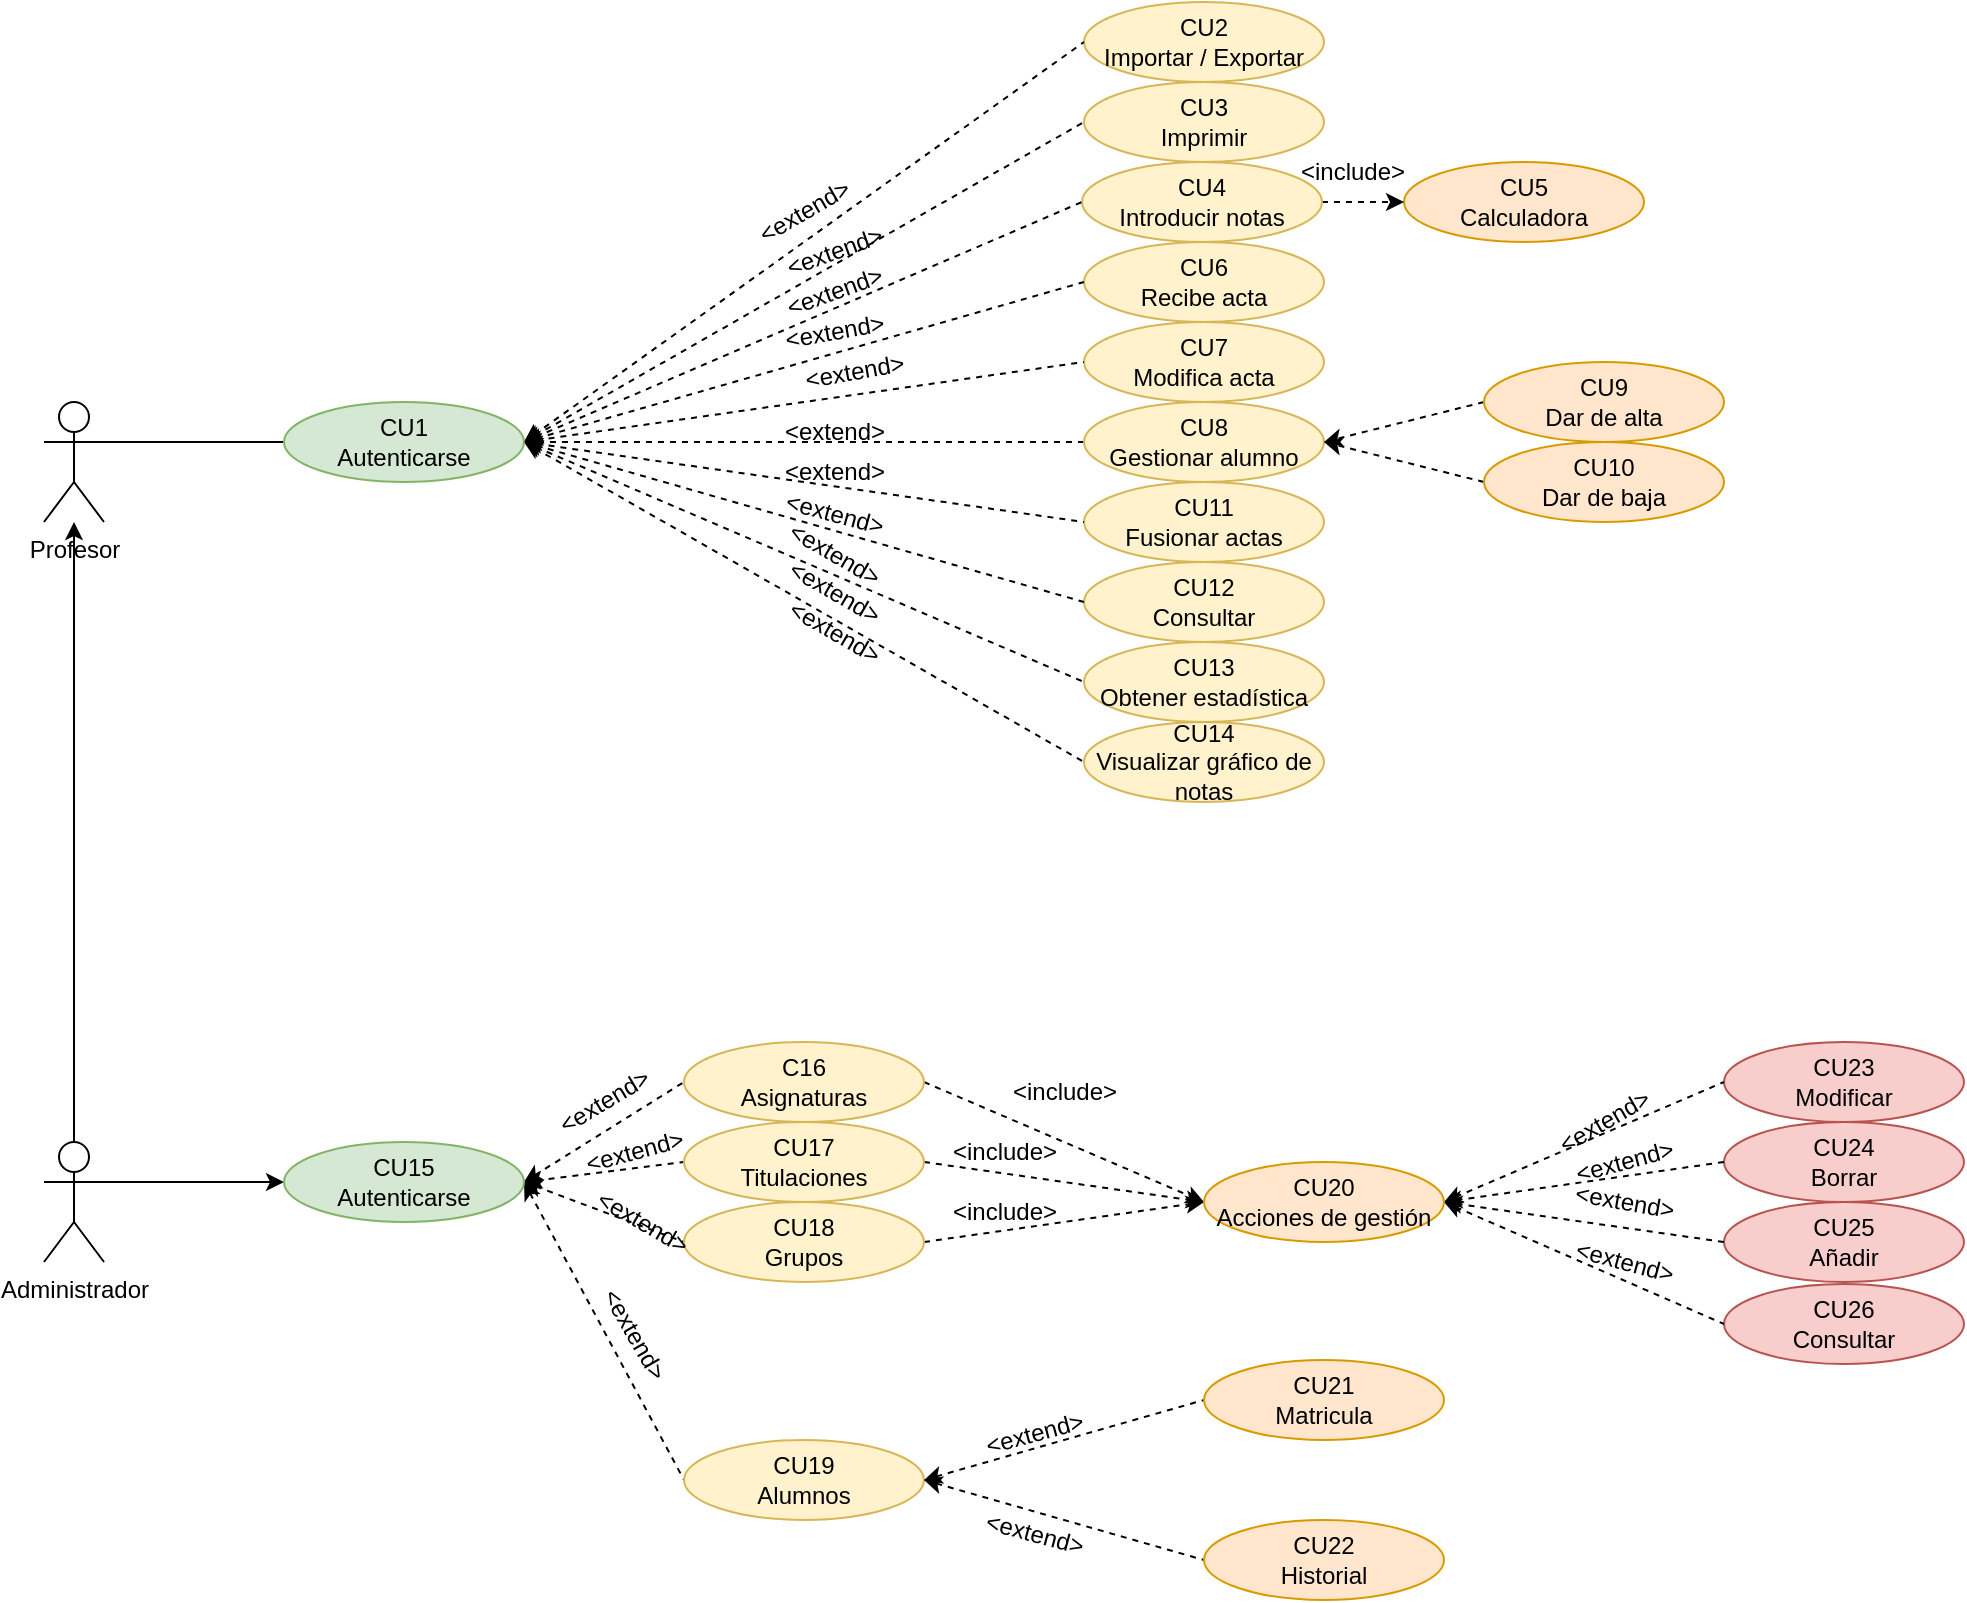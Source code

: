 <mxfile version="20.8.13" type="github">
  <diagram name="Página-1" id="47JntAUj07N4KFNGcbqV">
    <mxGraphModel dx="1434" dy="1940" grid="1" gridSize="10" guides="1" tooltips="1" connect="1" arrows="1" fold="1" page="1" pageScale="1" pageWidth="827" pageHeight="1169" math="0" shadow="0">
      <root>
        <mxCell id="0" />
        <mxCell id="1" parent="0" />
        <mxCell id="PZFaTxIFbQHAkJl3-58i-22" style="edgeStyle=none;rounded=0;orthogonalLoop=1;jettySize=auto;html=1;exitX=1;exitY=0.333;exitDx=0;exitDy=0;exitPerimeter=0;entryX=0;entryY=0.5;entryDx=0;entryDy=0;startArrow=none;startFill=0;endArrow=none;endFill=0;" parent="1" source="qn6lafyghwuCk_e5bY4_-1" target="PZFaTxIFbQHAkJl3-58i-21" edge="1">
          <mxGeometry relative="1" as="geometry" />
        </mxCell>
        <mxCell id="qn6lafyghwuCk_e5bY4_-1" value="Profesor" style="shape=umlActor;verticalLabelPosition=bottom;verticalAlign=top;html=1;outlineConnect=0;" parent="1" vertex="1">
          <mxGeometry x="40" y="80" width="30" height="60" as="geometry" />
        </mxCell>
        <mxCell id="qn6lafyghwuCk_e5bY4_-3" style="edgeStyle=orthogonalEdgeStyle;rounded=0;orthogonalLoop=1;jettySize=auto;html=1;" parent="1" source="qn6lafyghwuCk_e5bY4_-2" target="qn6lafyghwuCk_e5bY4_-1" edge="1">
          <mxGeometry relative="1" as="geometry" />
        </mxCell>
        <mxCell id="PZFaTxIFbQHAkJl3-58i-1" style="edgeStyle=orthogonalEdgeStyle;rounded=0;orthogonalLoop=1;jettySize=auto;html=1;exitX=1;exitY=0.333;exitDx=0;exitDy=0;exitPerimeter=0;entryX=0;entryY=0.5;entryDx=0;entryDy=0;" parent="1" source="qn6lafyghwuCk_e5bY4_-2" target="e0_zev7lUgPOxNIeThjS-72" edge="1">
          <mxGeometry relative="1" as="geometry" />
        </mxCell>
        <mxCell id="qn6lafyghwuCk_e5bY4_-2" value="&lt;div&gt;Administrador&lt;/div&gt;" style="shape=umlActor;verticalLabelPosition=bottom;verticalAlign=top;html=1;outlineConnect=0;" parent="1" vertex="1">
          <mxGeometry x="40" y="450" width="30" height="60" as="geometry" />
        </mxCell>
        <mxCell id="qn6lafyghwuCk_e5bY4_-5" value="CU6&lt;div&gt;Recibe acta&lt;/div&gt;" style="ellipse;whiteSpace=wrap;html=1;fillColor=#fff2cc;strokeColor=#d6b656;" parent="1" vertex="1">
          <mxGeometry x="560" width="120" height="40" as="geometry" />
        </mxCell>
        <mxCell id="qn6lafyghwuCk_e5bY4_-6" value="CU7&lt;div&gt;Modifica acta&lt;/div&gt;" style="ellipse;whiteSpace=wrap;html=1;fillColor=#fff2cc;strokeColor=#d6b656;" parent="1" vertex="1">
          <mxGeometry x="560" y="40" width="120" height="40" as="geometry" />
        </mxCell>
        <mxCell id="qn6lafyghwuCk_e5bY4_-8" value="CU11&lt;div&gt;Fusionar actas&lt;/div&gt;" style="ellipse;whiteSpace=wrap;html=1;fillColor=#fff2cc;strokeColor=#d6b656;" parent="1" vertex="1">
          <mxGeometry x="560" y="120" width="120" height="40" as="geometry" />
        </mxCell>
        <mxCell id="qn6lafyghwuCk_e5bY4_-9" value="CU12&lt;div&gt;Consultar&lt;/div&gt;" style="ellipse;whiteSpace=wrap;html=1;fillColor=#fff2cc;strokeColor=#d6b656;" parent="1" vertex="1">
          <mxGeometry x="560" y="160" width="120" height="40" as="geometry" />
        </mxCell>
        <mxCell id="qn6lafyghwuCk_e5bY4_-10" value="CU13&lt;div&gt;Obtener estadística&lt;/div&gt;" style="ellipse;whiteSpace=wrap;html=1;fillColor=#fff2cc;strokeColor=#d6b656;" parent="1" vertex="1">
          <mxGeometry x="560" y="200" width="120" height="40" as="geometry" />
        </mxCell>
        <mxCell id="e0_zev7lUgPOxNIeThjS-19" value="CU14&lt;div&gt;Visualizar gráfico de notas&lt;/div&gt;" style="ellipse;whiteSpace=wrap;html=1;fillColor=#fff2cc;strokeColor=#d6b656;" parent="1" vertex="1">
          <mxGeometry x="560" y="240" width="120" height="40" as="geometry" />
        </mxCell>
        <mxCell id="e0_zev7lUgPOxNIeThjS-44" value="CU5&lt;div&gt;Calculadora&lt;/div&gt;" style="ellipse;whiteSpace=wrap;html=1;fillColor=#ffe6cc;strokeColor=#d79b00;" parent="1" vertex="1">
          <mxGeometry x="720" y="-40" width="120" height="40" as="geometry" />
        </mxCell>
        <mxCell id="e0_zev7lUgPOxNIeThjS-59" value="CU3&lt;div&gt;Imprimir&lt;/div&gt;" style="ellipse;whiteSpace=wrap;html=1;fillColor=#fff2cc;strokeColor=#d6b656;" parent="1" vertex="1">
          <mxGeometry x="560" y="-80" width="120" height="40" as="geometry" />
        </mxCell>
        <mxCell id="e0_zev7lUgPOxNIeThjS-62" value="CU2&lt;div&gt;Importar / Exportar&lt;/div&gt;" style="ellipse;whiteSpace=wrap;html=1;fillColor=#fff2cc;strokeColor=#d6b656;" parent="1" vertex="1">
          <mxGeometry x="560" y="-120" width="120" height="40" as="geometry" />
        </mxCell>
        <mxCell id="e0_zev7lUgPOxNIeThjS-70" style="edgeStyle=none;rounded=0;orthogonalLoop=1;jettySize=auto;html=1;exitX=1;exitY=0.5;exitDx=0;exitDy=0;dashed=1;startArrow=none;startFill=0;endArrow=classic;endFill=1;" parent="1" source="e0_zev7lUgPOxNIeThjS-69" target="e0_zev7lUgPOxNIeThjS-44" edge="1">
          <mxGeometry relative="1" as="geometry" />
        </mxCell>
        <mxCell id="e0_zev7lUgPOxNIeThjS-69" value="CU4&lt;div&gt;Introducir notas&lt;/div&gt;" style="ellipse;whiteSpace=wrap;html=1;fillColor=#fff2cc;strokeColor=#d6b656;" parent="1" vertex="1">
          <mxGeometry x="559" y="-40" width="120" height="40" as="geometry" />
        </mxCell>
        <mxCell id="e0_zev7lUgPOxNIeThjS-71" value="&amp;lt;include&amp;gt;" style="text;html=1;align=center;verticalAlign=middle;resizable=0;points=[];autosize=1;strokeColor=none;fillColor=none;" parent="1" vertex="1">
          <mxGeometry x="654" y="-50" width="80" height="30" as="geometry" />
        </mxCell>
        <mxCell id="PZFaTxIFbQHAkJl3-58i-11" style="edgeStyle=none;rounded=0;orthogonalLoop=1;jettySize=auto;html=1;exitX=1;exitY=0.5;exitDx=0;exitDy=0;entryX=0;entryY=0.5;entryDx=0;entryDy=0;dashed=1;endArrow=none;endFill=0;startArrow=classic;startFill=1;" parent="1" source="e0_zev7lUgPOxNIeThjS-72" target="PZFaTxIFbQHAkJl3-58i-10" edge="1">
          <mxGeometry relative="1" as="geometry" />
        </mxCell>
        <mxCell id="PZFaTxIFbQHAkJl3-58i-12" style="edgeStyle=none;rounded=0;orthogonalLoop=1;jettySize=auto;html=1;exitX=1;exitY=0.5;exitDx=0;exitDy=0;entryX=0;entryY=0.5;entryDx=0;entryDy=0;dashed=1;endArrow=none;endFill=0;startArrow=classic;startFill=1;" parent="1" source="e0_zev7lUgPOxNIeThjS-72" target="PZFaTxIFbQHAkJl3-58i-9" edge="1">
          <mxGeometry relative="1" as="geometry" />
        </mxCell>
        <mxCell id="PZFaTxIFbQHAkJl3-58i-13" style="edgeStyle=none;rounded=0;orthogonalLoop=1;jettySize=auto;html=1;exitX=1;exitY=0.5;exitDx=0;exitDy=0;entryX=0;entryY=0.5;entryDx=0;entryDy=0;dashed=1;endArrow=none;endFill=0;startArrow=classic;startFill=1;" parent="1" source="e0_zev7lUgPOxNIeThjS-72" target="PZFaTxIFbQHAkJl3-58i-8" edge="1">
          <mxGeometry relative="1" as="geometry" />
        </mxCell>
        <mxCell id="PZFaTxIFbQHAkJl3-58i-14" style="edgeStyle=none;rounded=0;orthogonalLoop=1;jettySize=auto;html=1;exitX=1;exitY=0.5;exitDx=0;exitDy=0;entryX=0;entryY=0.5;entryDx=0;entryDy=0;dashed=1;endArrow=none;endFill=0;startArrow=classic;startFill=1;" parent="1" source="e0_zev7lUgPOxNIeThjS-72" target="PZFaTxIFbQHAkJl3-58i-7" edge="1">
          <mxGeometry relative="1" as="geometry" />
        </mxCell>
        <mxCell id="e0_zev7lUgPOxNIeThjS-72" value="CU15&lt;div&gt;Autenticarse&lt;/div&gt;" style="ellipse;whiteSpace=wrap;html=1;fillColor=#d5e8d4;strokeColor=#82b366;" parent="1" vertex="1">
          <mxGeometry x="160" y="450" width="120" height="40" as="geometry" />
        </mxCell>
        <mxCell id="PZFaTxIFbQHAkJl3-58i-7" value="CU19&lt;div&gt;Alumnos&lt;/div&gt;" style="ellipse;whiteSpace=wrap;html=1;fillColor=#fff2cc;strokeColor=#d6b656;" parent="1" vertex="1">
          <mxGeometry x="360" y="599" width="120" height="40" as="geometry" />
        </mxCell>
        <mxCell id="PZFaTxIFbQHAkJl3-58i-79" style="edgeStyle=none;rounded=0;orthogonalLoop=1;jettySize=auto;html=1;exitX=1;exitY=0.5;exitDx=0;exitDy=0;entryX=0;entryY=0.5;entryDx=0;entryDy=0;dashed=1;startArrow=none;startFill=0;endArrow=classic;endFill=1;" parent="1" source="PZFaTxIFbQHAkJl3-58i-8" target="PZFaTxIFbQHAkJl3-58i-76" edge="1">
          <mxGeometry relative="1" as="geometry" />
        </mxCell>
        <mxCell id="PZFaTxIFbQHAkJl3-58i-8" value="CU18&lt;br&gt;&lt;div&gt;Grupos&lt;/div&gt;" style="ellipse;whiteSpace=wrap;html=1;fillColor=#fff2cc;strokeColor=#d6b656;" parent="1" vertex="1">
          <mxGeometry x="360" y="480" width="120" height="40" as="geometry" />
        </mxCell>
        <mxCell id="PZFaTxIFbQHAkJl3-58i-78" style="edgeStyle=none;rounded=0;orthogonalLoop=1;jettySize=auto;html=1;exitX=1;exitY=0.5;exitDx=0;exitDy=0;entryX=0;entryY=0.5;entryDx=0;entryDy=0;dashed=1;startArrow=none;startFill=0;endArrow=classic;endFill=1;" parent="1" source="PZFaTxIFbQHAkJl3-58i-9" target="PZFaTxIFbQHAkJl3-58i-76" edge="1">
          <mxGeometry relative="1" as="geometry" />
        </mxCell>
        <mxCell id="PZFaTxIFbQHAkJl3-58i-9" value="CU17&lt;div&gt;Titulaciones&lt;/div&gt;" style="ellipse;whiteSpace=wrap;html=1;fillColor=#fff2cc;strokeColor=#d6b656;" parent="1" vertex="1">
          <mxGeometry x="360" y="440" width="120" height="40" as="geometry" />
        </mxCell>
        <mxCell id="PZFaTxIFbQHAkJl3-58i-77" style="edgeStyle=none;rounded=0;orthogonalLoop=1;jettySize=auto;html=1;exitX=1;exitY=0.5;exitDx=0;exitDy=0;entryX=0;entryY=0.5;entryDx=0;entryDy=0;dashed=1;startArrow=none;startFill=0;endArrow=classic;endFill=1;" parent="1" source="PZFaTxIFbQHAkJl3-58i-10" target="PZFaTxIFbQHAkJl3-58i-76" edge="1">
          <mxGeometry relative="1" as="geometry" />
        </mxCell>
        <mxCell id="PZFaTxIFbQHAkJl3-58i-10" value="C16&lt;div&gt;Asignaturas&lt;/div&gt;" style="ellipse;whiteSpace=wrap;html=1;fillColor=#fff2cc;strokeColor=#d6b656;" parent="1" vertex="1">
          <mxGeometry x="360" y="400" width="120" height="40" as="geometry" />
        </mxCell>
        <mxCell id="PZFaTxIFbQHAkJl3-58i-15" value="&amp;lt;extend&amp;gt;" style="text;html=1;align=center;verticalAlign=middle;resizable=0;points=[];autosize=1;strokeColor=none;fillColor=none;rotation=-31;" parent="1" vertex="1">
          <mxGeometry x="285" y="415" width="70" height="30" as="geometry" />
        </mxCell>
        <mxCell id="PZFaTxIFbQHAkJl3-58i-16" value="&amp;lt;extend&amp;gt;" style="text;html=1;align=center;verticalAlign=middle;resizable=0;points=[];autosize=1;strokeColor=none;fillColor=none;rotation=-15;" parent="1" vertex="1">
          <mxGeometry x="300" y="440" width="70" height="30" as="geometry" />
        </mxCell>
        <mxCell id="PZFaTxIFbQHAkJl3-58i-17" value="&amp;lt;extend&amp;gt;" style="text;html=1;align=center;verticalAlign=middle;resizable=0;points=[];autosize=1;strokeColor=none;fillColor=none;rotation=30;" parent="1" vertex="1">
          <mxGeometry x="304" y="475" width="70" height="30" as="geometry" />
        </mxCell>
        <mxCell id="PZFaTxIFbQHAkJl3-58i-18" value="&amp;lt;extend&amp;gt;" style="text;html=1;align=center;verticalAlign=middle;resizable=0;points=[];autosize=1;strokeColor=none;fillColor=none;rotation=60;" parent="1" vertex="1">
          <mxGeometry x="300" y="531" width="70" height="30" as="geometry" />
        </mxCell>
        <mxCell id="PZFaTxIFbQHAkJl3-58i-24" style="edgeStyle=none;rounded=0;orthogonalLoop=1;jettySize=auto;html=1;exitX=1;exitY=0.5;exitDx=0;exitDy=0;entryX=0;entryY=0.5;entryDx=0;entryDy=0;startArrow=classic;startFill=1;endArrow=none;endFill=0;dashed=1;" parent="1" source="PZFaTxIFbQHAkJl3-58i-21" target="e0_zev7lUgPOxNIeThjS-62" edge="1">
          <mxGeometry relative="1" as="geometry" />
        </mxCell>
        <mxCell id="PZFaTxIFbQHAkJl3-58i-25" style="edgeStyle=none;rounded=0;orthogonalLoop=1;jettySize=auto;html=1;exitX=1;exitY=0.5;exitDx=0;exitDy=0;entryX=0;entryY=0.5;entryDx=0;entryDy=0;startArrow=classic;startFill=1;endArrow=none;endFill=0;dashed=1;" parent="1" source="PZFaTxIFbQHAkJl3-58i-21" target="e0_zev7lUgPOxNIeThjS-59" edge="1">
          <mxGeometry relative="1" as="geometry" />
        </mxCell>
        <mxCell id="PZFaTxIFbQHAkJl3-58i-26" style="edgeStyle=none;rounded=0;orthogonalLoop=1;jettySize=auto;html=1;exitX=1;exitY=0.5;exitDx=0;exitDy=0;entryX=0;entryY=0.5;entryDx=0;entryDy=0;startArrow=classic;startFill=1;endArrow=none;endFill=0;dashed=1;" parent="1" source="PZFaTxIFbQHAkJl3-58i-21" target="e0_zev7lUgPOxNIeThjS-69" edge="1">
          <mxGeometry relative="1" as="geometry" />
        </mxCell>
        <mxCell id="PZFaTxIFbQHAkJl3-58i-27" style="edgeStyle=none;rounded=0;orthogonalLoop=1;jettySize=auto;html=1;exitX=1;exitY=0.5;exitDx=0;exitDy=0;entryX=0;entryY=0.5;entryDx=0;entryDy=0;startArrow=classic;startFill=1;endArrow=none;endFill=0;dashed=1;" parent="1" source="PZFaTxIFbQHAkJl3-58i-21" target="qn6lafyghwuCk_e5bY4_-5" edge="1">
          <mxGeometry relative="1" as="geometry" />
        </mxCell>
        <mxCell id="PZFaTxIFbQHAkJl3-58i-28" style="edgeStyle=none;rounded=0;orthogonalLoop=1;jettySize=auto;html=1;exitX=1;exitY=0.5;exitDx=0;exitDy=0;entryX=0;entryY=0.5;entryDx=0;entryDy=0;startArrow=classic;startFill=1;endArrow=none;endFill=0;dashed=1;" parent="1" source="PZFaTxIFbQHAkJl3-58i-21" target="qn6lafyghwuCk_e5bY4_-6" edge="1">
          <mxGeometry relative="1" as="geometry" />
        </mxCell>
        <mxCell id="PZFaTxIFbQHAkJl3-58i-31" style="edgeStyle=none;rounded=0;orthogonalLoop=1;jettySize=auto;html=1;exitX=1;exitY=0.5;exitDx=0;exitDy=0;entryX=0;entryY=0.5;entryDx=0;entryDy=0;startArrow=classic;startFill=1;endArrow=none;endFill=0;dashed=1;" parent="1" source="PZFaTxIFbQHAkJl3-58i-21" target="qn6lafyghwuCk_e5bY4_-8" edge="1">
          <mxGeometry relative="1" as="geometry" />
        </mxCell>
        <mxCell id="PZFaTxIFbQHAkJl3-58i-32" style="edgeStyle=none;rounded=0;orthogonalLoop=1;jettySize=auto;html=1;exitX=1;exitY=0.5;exitDx=0;exitDy=0;entryX=0;entryY=0.5;entryDx=0;entryDy=0;startArrow=classic;startFill=1;endArrow=none;endFill=0;dashed=1;" parent="1" source="PZFaTxIFbQHAkJl3-58i-21" target="qn6lafyghwuCk_e5bY4_-9" edge="1">
          <mxGeometry relative="1" as="geometry" />
        </mxCell>
        <mxCell id="PZFaTxIFbQHAkJl3-58i-33" style="edgeStyle=none;rounded=0;orthogonalLoop=1;jettySize=auto;html=1;exitX=1;exitY=0.5;exitDx=0;exitDy=0;entryX=0;entryY=0.5;entryDx=0;entryDy=0;startArrow=classic;startFill=1;endArrow=none;endFill=0;dashed=1;" parent="1" source="PZFaTxIFbQHAkJl3-58i-21" target="qn6lafyghwuCk_e5bY4_-10" edge="1">
          <mxGeometry relative="1" as="geometry" />
        </mxCell>
        <mxCell id="PZFaTxIFbQHAkJl3-58i-34" style="edgeStyle=none;rounded=0;orthogonalLoop=1;jettySize=auto;html=1;exitX=1;exitY=0.5;exitDx=0;exitDy=0;entryX=0;entryY=0.5;entryDx=0;entryDy=0;startArrow=classic;startFill=1;endArrow=none;endFill=0;dashed=1;" parent="1" source="PZFaTxIFbQHAkJl3-58i-21" target="e0_zev7lUgPOxNIeThjS-19" edge="1">
          <mxGeometry relative="1" as="geometry" />
        </mxCell>
        <mxCell id="PZFaTxIFbQHAkJl3-58i-21" value="CU1&lt;br&gt;&lt;div&gt;Autenticarse&lt;/div&gt;" style="ellipse;whiteSpace=wrap;html=1;fillColor=#d5e8d4;strokeColor=#82b366;" parent="1" vertex="1">
          <mxGeometry x="160" y="80" width="120" height="40" as="geometry" />
        </mxCell>
        <mxCell id="PZFaTxIFbQHAkJl3-58i-35" value="&amp;lt;extend&amp;gt;" style="text;html=1;align=center;verticalAlign=middle;resizable=0;points=[];autosize=1;strokeColor=none;fillColor=none;rotation=-30;" parent="1" vertex="1">
          <mxGeometry x="385" y="-30" width="70" height="30" as="geometry" />
        </mxCell>
        <mxCell id="PZFaTxIFbQHAkJl3-58i-36" value="&amp;lt;extend&amp;gt;" style="text;html=1;align=center;verticalAlign=middle;resizable=0;points=[];autosize=1;strokeColor=none;fillColor=none;rotation=-20;" parent="1" vertex="1">
          <mxGeometry x="400" y="-10" width="70" height="30" as="geometry" />
        </mxCell>
        <mxCell id="PZFaTxIFbQHAkJl3-58i-37" value="&amp;lt;extend&amp;gt;" style="text;html=1;align=center;verticalAlign=middle;resizable=0;points=[];autosize=1;strokeColor=none;fillColor=none;rotation=-20;" parent="1" vertex="1">
          <mxGeometry x="400" y="10" width="70" height="30" as="geometry" />
        </mxCell>
        <mxCell id="PZFaTxIFbQHAkJl3-58i-38" value="&amp;lt;extend&amp;gt;" style="text;html=1;align=center;verticalAlign=middle;resizable=0;points=[];autosize=1;strokeColor=none;fillColor=none;rotation=-10;" parent="1" vertex="1">
          <mxGeometry x="400" y="30" width="70" height="30" as="geometry" />
        </mxCell>
        <mxCell id="PZFaTxIFbQHAkJl3-58i-39" value="&amp;lt;extend&amp;gt;" style="text;html=1;align=center;verticalAlign=middle;resizable=0;points=[];autosize=1;strokeColor=none;fillColor=none;" parent="1" vertex="1">
          <mxGeometry x="400" y="80" width="70" height="30" as="geometry" />
        </mxCell>
        <mxCell id="PZFaTxIFbQHAkJl3-58i-42" value="&amp;lt;extend&amp;gt;" style="text;html=1;align=center;verticalAlign=middle;resizable=0;points=[];autosize=1;strokeColor=none;fillColor=none;rotation=15;" parent="1" vertex="1">
          <mxGeometry x="400" y="121" width="70" height="30" as="geometry" />
        </mxCell>
        <mxCell id="PZFaTxIFbQHAkJl3-58i-43" value="&amp;lt;extend&amp;gt;" style="text;html=1;align=center;verticalAlign=middle;resizable=0;points=[];autosize=1;strokeColor=none;fillColor=none;rotation=30;" parent="1" vertex="1">
          <mxGeometry x="400" y="141" width="70" height="30" as="geometry" />
        </mxCell>
        <mxCell id="PZFaTxIFbQHAkJl3-58i-44" value="&amp;lt;extend&amp;gt;" style="text;html=1;align=center;verticalAlign=middle;resizable=0;points=[];autosize=1;strokeColor=none;fillColor=none;rotation=30;" parent="1" vertex="1">
          <mxGeometry x="400" y="160" width="70" height="30" as="geometry" />
        </mxCell>
        <mxCell id="PZFaTxIFbQHAkJl3-58i-45" value="&amp;lt;extend&amp;gt;" style="text;html=1;align=center;verticalAlign=middle;resizable=0;points=[];autosize=1;strokeColor=none;fillColor=none;rotation=30;" parent="1" vertex="1">
          <mxGeometry x="400" y="180" width="70" height="30" as="geometry" />
        </mxCell>
        <mxCell id="PZFaTxIFbQHAkJl3-58i-57" value="CU23&lt;div&gt;Modificar&lt;/div&gt;" style="ellipse;whiteSpace=wrap;html=1;fillColor=#f8cecc;strokeColor=#b85450;" parent="1" vertex="1">
          <mxGeometry x="880" y="400" width="120" height="40" as="geometry" />
        </mxCell>
        <mxCell id="PZFaTxIFbQHAkJl3-58i-69" style="edgeStyle=none;rounded=0;orthogonalLoop=1;jettySize=auto;html=1;exitX=1;exitY=0.5;exitDx=0;exitDy=0;entryX=0;entryY=0.5;entryDx=0;entryDy=0;dashed=1;startArrow=classic;startFill=1;endArrow=none;endFill=0;" parent="1" source="PZFaTxIFbQHAkJl3-58i-7" target="PZFaTxIFbQHAkJl3-58i-66" edge="1">
          <mxGeometry relative="1" as="geometry">
            <mxPoint x="490" y="621" as="sourcePoint" />
          </mxGeometry>
        </mxCell>
        <mxCell id="PZFaTxIFbQHAkJl3-58i-70" style="edgeStyle=none;rounded=0;orthogonalLoop=1;jettySize=auto;html=1;exitX=1;exitY=0.5;exitDx=0;exitDy=0;entryX=0;entryY=0.5;entryDx=0;entryDy=0;dashed=1;startArrow=classic;startFill=1;endArrow=none;endFill=0;" parent="1" source="PZFaTxIFbQHAkJl3-58i-7" target="PZFaTxIFbQHAkJl3-58i-67" edge="1">
          <mxGeometry relative="1" as="geometry">
            <mxPoint x="490" y="621" as="sourcePoint" />
          </mxGeometry>
        </mxCell>
        <mxCell id="PZFaTxIFbQHAkJl3-58i-58" value="CU26&lt;div&gt;Consultar&lt;/div&gt;" style="ellipse;whiteSpace=wrap;html=1;fillColor=#f8cecc;strokeColor=#b85450;" parent="1" vertex="1">
          <mxGeometry x="880" y="521" width="120" height="40" as="geometry" />
        </mxCell>
        <mxCell id="PZFaTxIFbQHAkJl3-58i-66" value="CU21&lt;div&gt;Matricula&lt;/div&gt;" style="ellipse;whiteSpace=wrap;html=1;fillColor=#ffe6cc;strokeColor=#d79b00;" parent="1" vertex="1">
          <mxGeometry x="620" y="559" width="120" height="40" as="geometry" />
        </mxCell>
        <mxCell id="PZFaTxIFbQHAkJl3-58i-67" value="CU22&lt;div&gt;Historial&lt;/div&gt;" style="ellipse;whiteSpace=wrap;html=1;fillColor=#ffe6cc;strokeColor=#d79b00;" parent="1" vertex="1">
          <mxGeometry x="620" y="639" width="120" height="40" as="geometry" />
        </mxCell>
        <mxCell id="PZFaTxIFbQHAkJl3-58i-71" value="&amp;lt;extend&amp;gt;" style="text;html=1;align=center;verticalAlign=middle;resizable=0;points=[];autosize=1;strokeColor=none;fillColor=none;rotation=-15;" parent="1" vertex="1">
          <mxGeometry x="500" y="581" width="70" height="30" as="geometry" />
        </mxCell>
        <mxCell id="PZFaTxIFbQHAkJl3-58i-72" value="&amp;lt;extend&amp;gt;" style="text;html=1;align=center;verticalAlign=middle;resizable=0;points=[];autosize=1;strokeColor=none;fillColor=none;rotation=15;" parent="1" vertex="1">
          <mxGeometry x="500" y="631" width="70" height="30" as="geometry" />
        </mxCell>
        <mxCell id="PZFaTxIFbQHAkJl3-58i-74" value="CU24&lt;div&gt;Borrar&lt;/div&gt;" style="ellipse;whiteSpace=wrap;html=1;fillColor=#f8cecc;strokeColor=#b85450;" parent="1" vertex="1">
          <mxGeometry x="880" y="440" width="120" height="40" as="geometry" />
        </mxCell>
        <mxCell id="PZFaTxIFbQHAkJl3-58i-75" value="CU25&lt;div&gt;Añadir&lt;/div&gt;" style="ellipse;whiteSpace=wrap;html=1;fillColor=#f8cecc;strokeColor=#b85450;" parent="1" vertex="1">
          <mxGeometry x="880" y="480" width="120" height="40" as="geometry" />
        </mxCell>
        <mxCell id="PZFaTxIFbQHAkJl3-58i-85" style="edgeStyle=none;rounded=0;orthogonalLoop=1;jettySize=auto;html=1;exitX=1;exitY=0.5;exitDx=0;exitDy=0;entryX=0;entryY=0.5;entryDx=0;entryDy=0;dashed=1;startArrow=classic;startFill=1;endArrow=none;endFill=0;" parent="1" source="PZFaTxIFbQHAkJl3-58i-76" target="PZFaTxIFbQHAkJl3-58i-57" edge="1">
          <mxGeometry relative="1" as="geometry" />
        </mxCell>
        <mxCell id="PZFaTxIFbQHAkJl3-58i-86" style="edgeStyle=none;rounded=0;orthogonalLoop=1;jettySize=auto;html=1;exitX=1;exitY=0.5;exitDx=0;exitDy=0;entryX=0;entryY=0.5;entryDx=0;entryDy=0;dashed=1;startArrow=classic;startFill=1;endArrow=none;endFill=0;" parent="1" source="PZFaTxIFbQHAkJl3-58i-76" target="PZFaTxIFbQHAkJl3-58i-74" edge="1">
          <mxGeometry relative="1" as="geometry" />
        </mxCell>
        <mxCell id="PZFaTxIFbQHAkJl3-58i-87" style="edgeStyle=none;rounded=0;orthogonalLoop=1;jettySize=auto;html=1;exitX=1;exitY=0.5;exitDx=0;exitDy=0;entryX=0;entryY=0.5;entryDx=0;entryDy=0;dashed=1;startArrow=classic;startFill=1;endArrow=none;endFill=0;" parent="1" source="PZFaTxIFbQHAkJl3-58i-76" target="PZFaTxIFbQHAkJl3-58i-75" edge="1">
          <mxGeometry relative="1" as="geometry" />
        </mxCell>
        <mxCell id="PZFaTxIFbQHAkJl3-58i-88" style="edgeStyle=none;rounded=0;orthogonalLoop=1;jettySize=auto;html=1;exitX=1;exitY=0.5;exitDx=0;exitDy=0;entryX=0;entryY=0.5;entryDx=0;entryDy=0;dashed=1;startArrow=classic;startFill=1;endArrow=none;endFill=0;" parent="1" source="PZFaTxIFbQHAkJl3-58i-76" target="PZFaTxIFbQHAkJl3-58i-58" edge="1">
          <mxGeometry relative="1" as="geometry" />
        </mxCell>
        <mxCell id="PZFaTxIFbQHAkJl3-58i-76" value="CU20&lt;div&gt;Acciones de gestión&lt;/div&gt;" style="ellipse;whiteSpace=wrap;html=1;fillColor=#ffe6cc;strokeColor=#d79b00;" parent="1" vertex="1">
          <mxGeometry x="620" y="460" width="120" height="40" as="geometry" />
        </mxCell>
        <mxCell id="PZFaTxIFbQHAkJl3-58i-81" value="&amp;lt;include&amp;gt;" style="text;html=1;align=center;verticalAlign=middle;resizable=0;points=[];autosize=1;strokeColor=none;fillColor=none;" parent="1" vertex="1">
          <mxGeometry x="510" y="410" width="80" height="30" as="geometry" />
        </mxCell>
        <mxCell id="PZFaTxIFbQHAkJl3-58i-82" value="&amp;lt;include&amp;gt;" style="text;html=1;align=center;verticalAlign=middle;resizable=0;points=[];autosize=1;strokeColor=none;fillColor=none;" parent="1" vertex="1">
          <mxGeometry x="480" y="440" width="80" height="30" as="geometry" />
        </mxCell>
        <mxCell id="PZFaTxIFbQHAkJl3-58i-83" value="&amp;lt;include&amp;gt;" style="text;html=1;align=center;verticalAlign=middle;resizable=0;points=[];autosize=1;strokeColor=none;fillColor=none;" parent="1" vertex="1">
          <mxGeometry x="480" y="470" width="80" height="30" as="geometry" />
        </mxCell>
        <mxCell id="PZFaTxIFbQHAkJl3-58i-90" value="&amp;lt;extend&amp;gt;" style="text;html=1;align=center;verticalAlign=middle;resizable=0;points=[];autosize=1;strokeColor=none;fillColor=none;rotation=-30;" parent="1" vertex="1">
          <mxGeometry x="785" y="425" width="70" height="30" as="geometry" />
        </mxCell>
        <mxCell id="PZFaTxIFbQHAkJl3-58i-91" value="&amp;lt;extend&amp;gt;" style="text;html=1;align=center;verticalAlign=middle;resizable=0;points=[];autosize=1;strokeColor=none;fillColor=none;rotation=-15;" parent="1" vertex="1">
          <mxGeometry x="795" y="445" width="70" height="30" as="geometry" />
        </mxCell>
        <mxCell id="PZFaTxIFbQHAkJl3-58i-92" value="&amp;lt;extend&amp;gt;" style="text;html=1;align=center;verticalAlign=middle;resizable=0;points=[];autosize=1;strokeColor=none;fillColor=none;rotation=10;" parent="1" vertex="1">
          <mxGeometry x="795" y="465" width="70" height="30" as="geometry" />
        </mxCell>
        <mxCell id="PZFaTxIFbQHAkJl3-58i-93" value="&amp;lt;extend&amp;gt;" style="text;html=1;align=center;verticalAlign=middle;resizable=0;points=[];autosize=1;strokeColor=none;fillColor=none;rotation=15;" parent="1" vertex="1">
          <mxGeometry x="795" y="495" width="70" height="30" as="geometry" />
        </mxCell>
        <mxCell id="utRplFWxe3lZBOq130cA-2" style="rounded=0;orthogonalLoop=1;jettySize=auto;html=1;exitX=0;exitY=0.5;exitDx=0;exitDy=0;entryX=1;entryY=0.5;entryDx=0;entryDy=0;dashed=1;" edge="1" parent="1" source="utRplFWxe3lZBOq130cA-1" target="PZFaTxIFbQHAkJl3-58i-21">
          <mxGeometry relative="1" as="geometry" />
        </mxCell>
        <mxCell id="utRplFWxe3lZBOq130cA-1" value="CU8&lt;div&gt;Gestionar alumno&lt;br&gt;&lt;/div&gt;" style="ellipse;whiteSpace=wrap;html=1;fillColor=#fff2cc;strokeColor=#d6b656;" vertex="1" parent="1">
          <mxGeometry x="560" y="80" width="120" height="40" as="geometry" />
        </mxCell>
        <mxCell id="utRplFWxe3lZBOq130cA-3" value="&amp;lt;extend&amp;gt;" style="text;html=1;align=center;verticalAlign=middle;resizable=0;points=[];autosize=1;strokeColor=none;fillColor=none;rotation=-10;" vertex="1" parent="1">
          <mxGeometry x="410" y="50" width="70" height="30" as="geometry" />
        </mxCell>
        <mxCell id="utRplFWxe3lZBOq130cA-4" value="&amp;lt;extend&amp;gt;" style="text;html=1;align=center;verticalAlign=middle;resizable=0;points=[];autosize=1;strokeColor=none;fillColor=none;" vertex="1" parent="1">
          <mxGeometry x="400" y="100" width="70" height="30" as="geometry" />
        </mxCell>
        <mxCell id="utRplFWxe3lZBOq130cA-7" style="edgeStyle=none;rounded=0;orthogonalLoop=1;jettySize=auto;html=1;exitX=0;exitY=0.5;exitDx=0;exitDy=0;entryX=1;entryY=0.5;entryDx=0;entryDy=0;dashed=1;" edge="1" parent="1" source="utRplFWxe3lZBOq130cA-5" target="utRplFWxe3lZBOq130cA-1">
          <mxGeometry relative="1" as="geometry" />
        </mxCell>
        <mxCell id="utRplFWxe3lZBOq130cA-5" value="&lt;div&gt;CU9&lt;/div&gt;Dar de alta" style="ellipse;whiteSpace=wrap;html=1;fillColor=#ffe6cc;strokeColor=#d79b00;" vertex="1" parent="1">
          <mxGeometry x="760" y="60" width="120" height="40" as="geometry" />
        </mxCell>
        <mxCell id="utRplFWxe3lZBOq130cA-8" style="edgeStyle=none;rounded=0;orthogonalLoop=1;jettySize=auto;html=1;exitX=0;exitY=0.5;exitDx=0;exitDy=0;entryX=1;entryY=0.5;entryDx=0;entryDy=0;dashed=1;" edge="1" parent="1" source="utRplFWxe3lZBOq130cA-6" target="utRplFWxe3lZBOq130cA-1">
          <mxGeometry relative="1" as="geometry" />
        </mxCell>
        <mxCell id="utRplFWxe3lZBOq130cA-6" value="&lt;div&gt;CU10&lt;/div&gt;Dar de baja" style="ellipse;whiteSpace=wrap;html=1;fillColor=#ffe6cc;strokeColor=#d79b00;" vertex="1" parent="1">
          <mxGeometry x="760" y="100" width="120" height="40" as="geometry" />
        </mxCell>
      </root>
    </mxGraphModel>
  </diagram>
</mxfile>
